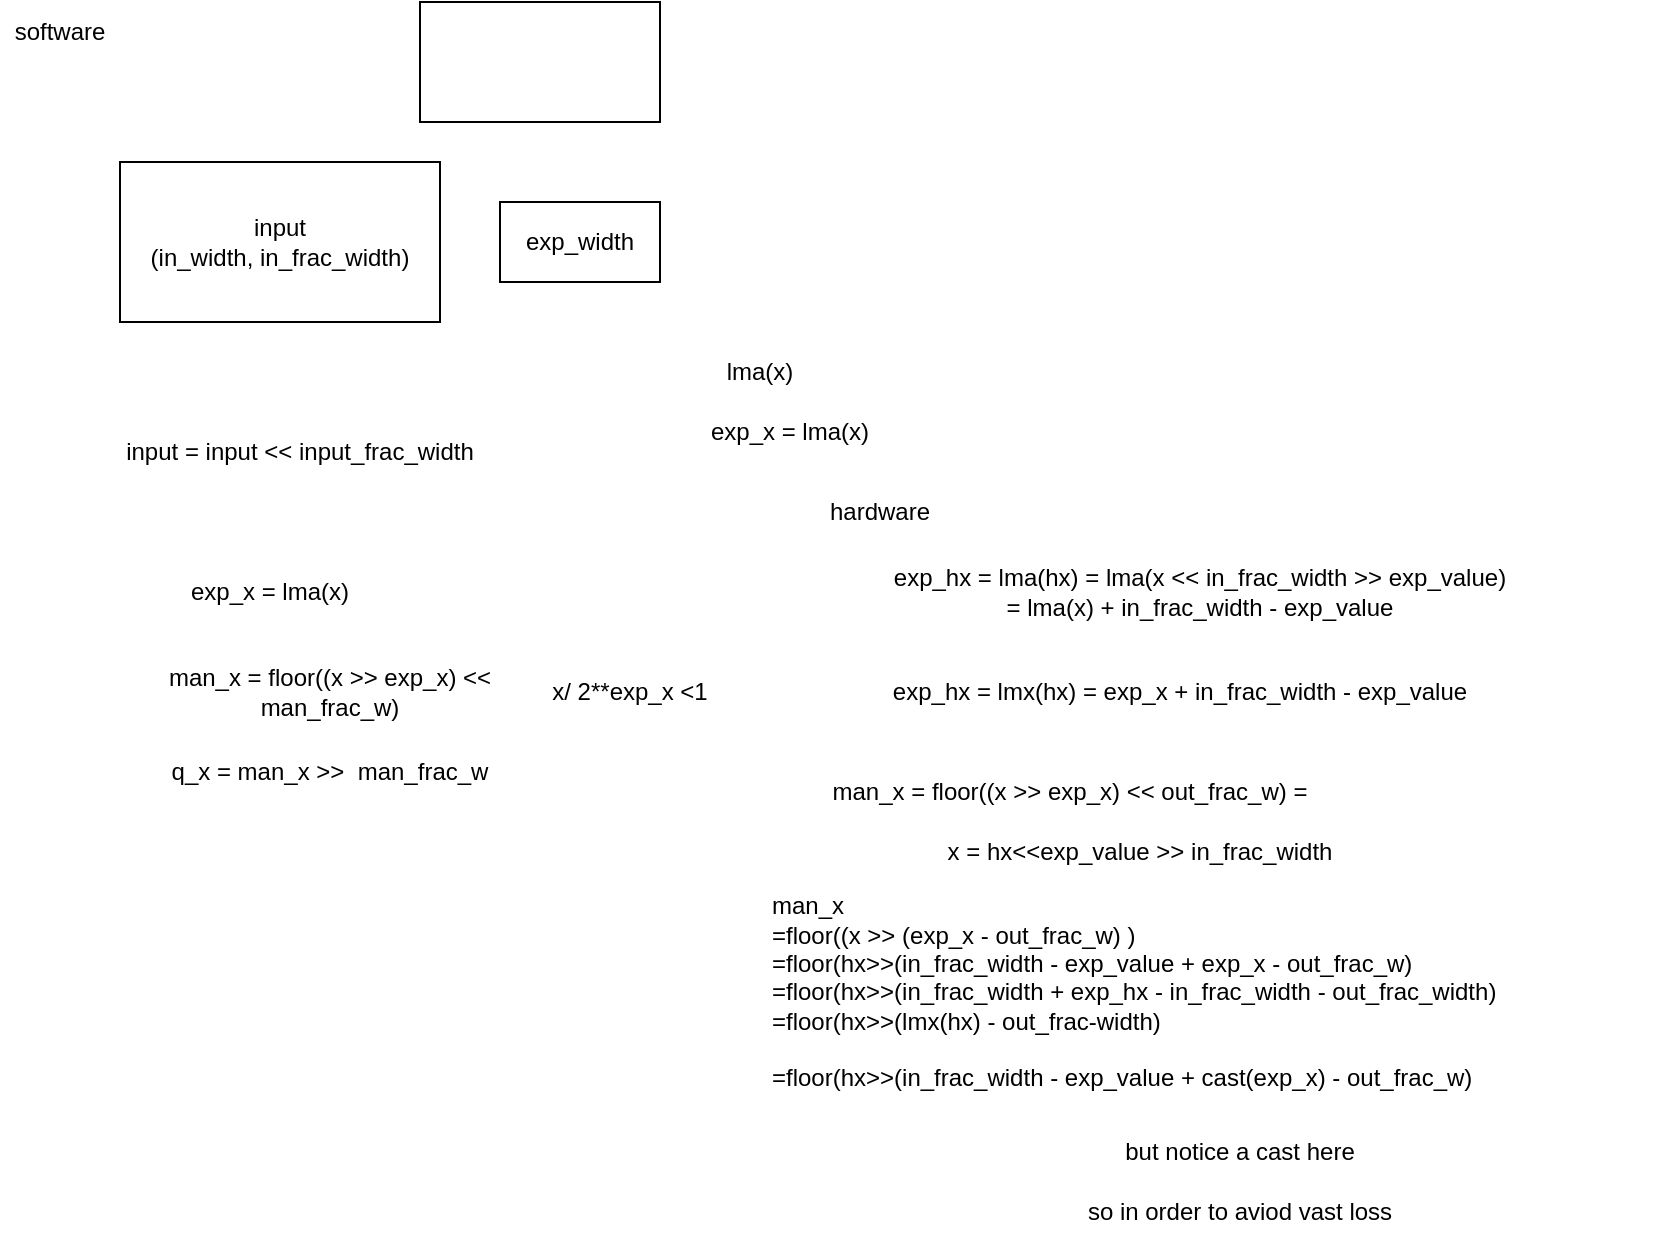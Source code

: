 <mxfile>
    <diagram id="ZS1z_XDA-JXgYE8ir04j" name="Page-1">
        <mxGraphModel dx="934" dy="673" grid="1" gridSize="10" guides="1" tooltips="1" connect="1" arrows="1" fold="1" page="1" pageScale="1" pageWidth="827" pageHeight="1169" math="0" shadow="0">
            <root>
                <mxCell id="0"/>
                <mxCell id="1" parent="0"/>
                <mxCell id="3" value="input&lt;br&gt;(in_width, in_frac_width)" style="rounded=0;whiteSpace=wrap;html=1;" parent="1" vertex="1">
                    <mxGeometry x="90" y="200" width="160" height="80" as="geometry"/>
                </mxCell>
                <mxCell id="4" value="software" style="text;strokeColor=none;align=center;fillColor=none;html=1;verticalAlign=middle;whiteSpace=wrap;rounded=0;" parent="1" vertex="1">
                    <mxGeometry x="30" y="120" width="60" height="30" as="geometry"/>
                </mxCell>
                <mxCell id="5" value="" style="rounded=0;whiteSpace=wrap;html=1;" parent="1" vertex="1">
                    <mxGeometry x="240" y="120" width="120" height="60" as="geometry"/>
                </mxCell>
                <mxCell id="6" value="exp_width" style="rounded=0;whiteSpace=wrap;html=1;" parent="1" vertex="1">
                    <mxGeometry x="280" y="220" width="80" height="40" as="geometry"/>
                </mxCell>
                <mxCell id="10" value="input = input &amp;lt;&amp;lt; input_frac_width" style="text;strokeColor=none;align=center;fillColor=none;html=1;verticalAlign=middle;whiteSpace=wrap;rounded=0;" parent="1" vertex="1">
                    <mxGeometry x="70" y="330" width="220" height="30" as="geometry"/>
                </mxCell>
                <mxCell id="13" value="exp_x = lma(x)" style="text;strokeColor=none;align=center;fillColor=none;html=1;verticalAlign=middle;whiteSpace=wrap;rounded=0;" parent="1" vertex="1">
                    <mxGeometry x="380" y="320" width="90" height="30" as="geometry"/>
                </mxCell>
                <mxCell id="14" value="lma(x)" style="text;strokeColor=none;align=center;fillColor=none;html=1;verticalAlign=middle;whiteSpace=wrap;rounded=0;" parent="1" vertex="1">
                    <mxGeometry x="380" y="290" width="60" height="30" as="geometry"/>
                </mxCell>
                <mxCell id="15" value="exp_x = lma(x)" style="text;strokeColor=none;align=center;fillColor=none;html=1;verticalAlign=middle;whiteSpace=wrap;rounded=0;" parent="1" vertex="1">
                    <mxGeometry x="120" y="400" width="90" height="30" as="geometry"/>
                </mxCell>
                <mxCell id="19" value="man_x = floor((x &amp;gt;&amp;gt; exp_x) &amp;lt;&amp;lt; man_frac_w)" style="text;strokeColor=none;align=center;fillColor=none;html=1;verticalAlign=middle;whiteSpace=wrap;rounded=0;" parent="1" vertex="1">
                    <mxGeometry x="80" y="450" width="230" height="30" as="geometry"/>
                </mxCell>
                <mxCell id="20" value="q_x = man_x &amp;gt;&amp;gt;&amp;nbsp; man_frac_w" style="text;strokeColor=none;align=center;fillColor=none;html=1;verticalAlign=middle;whiteSpace=wrap;rounded=0;" parent="1" vertex="1">
                    <mxGeometry x="105" y="490" width="180" height="30" as="geometry"/>
                </mxCell>
                <mxCell id="21" value="x/ 2**exp_x &amp;lt;1" style="text;strokeColor=none;align=center;fillColor=none;html=1;verticalAlign=middle;whiteSpace=wrap;rounded=0;" parent="1" vertex="1">
                    <mxGeometry x="290" y="450" width="110" height="30" as="geometry"/>
                </mxCell>
                <mxCell id="23" value="hardware" style="text;strokeColor=none;align=center;fillColor=none;html=1;verticalAlign=middle;whiteSpace=wrap;rounded=0;" parent="1" vertex="1">
                    <mxGeometry x="440" y="360" width="60" height="30" as="geometry"/>
                </mxCell>
                <mxCell id="24" value="exp_hx = lma(hx) = lma(x &amp;lt;&amp;lt; in_frac_width &amp;gt;&amp;gt; exp_value) &lt;br&gt;= lma(x) + in_frac_width - exp_value" style="text;strokeColor=none;align=center;fillColor=none;html=1;verticalAlign=middle;whiteSpace=wrap;rounded=0;" parent="1" vertex="1">
                    <mxGeometry x="400" y="400" width="460" height="30" as="geometry"/>
                </mxCell>
                <mxCell id="25" value="exp_hx = lmx(hx) = exp_x + in_frac_width - exp_value" style="text;strokeColor=none;align=center;fillColor=none;html=1;verticalAlign=middle;whiteSpace=wrap;rounded=0;" parent="1" vertex="1">
                    <mxGeometry x="470" y="450" width="300" height="30" as="geometry"/>
                </mxCell>
                <mxCell id="26" value="man_x = floor((x &amp;gt;&amp;gt; exp_x) &amp;lt;&amp;lt; out_frac_w) =" style="text;strokeColor=none;align=center;fillColor=none;html=1;verticalAlign=middle;whiteSpace=wrap;rounded=0;" parent="1" vertex="1">
                    <mxGeometry x="410" y="500" width="310" height="30" as="geometry"/>
                </mxCell>
                <mxCell id="27" value="x = hx&amp;lt;&amp;lt;exp_value &amp;gt;&amp;gt; in_frac_width" style="text;strokeColor=none;align=center;fillColor=none;html=1;verticalAlign=middle;whiteSpace=wrap;rounded=0;" parent="1" vertex="1">
                    <mxGeometry x="475" y="530" width="250" height="30" as="geometry"/>
                </mxCell>
                <mxCell id="28" value="man_x &lt;br&gt;=floor((x &amp;gt;&amp;gt; (exp_x - out_frac_w) )&lt;br&gt;=floor(hx&amp;gt;&amp;gt;(in_frac_width - exp_value + exp_x - out_frac_w)&lt;br&gt;=floor(hx&amp;gt;&amp;gt;(in_frac_width + exp_hx - in_frac_width - out_frac_width)&lt;br&gt;=floor(hx&amp;gt;&amp;gt;(lmx(hx) - out_frac-width)&lt;br&gt;&lt;br&gt;=floor(hx&amp;gt;&amp;gt;(in_frac_width - exp_value + cast(exp_x) - out_frac_w)" style="text;strokeColor=none;align=left;fillColor=none;html=1;verticalAlign=middle;whiteSpace=wrap;rounded=0;" parent="1" vertex="1">
                    <mxGeometry x="414" y="560" width="390" height="110" as="geometry"/>
                </mxCell>
                <mxCell id="31" value="but notice a cast here" style="text;strokeColor=none;align=center;fillColor=none;html=1;verticalAlign=middle;whiteSpace=wrap;rounded=0;" parent="1" vertex="1">
                    <mxGeometry x="540" y="680" width="220" height="30" as="geometry"/>
                </mxCell>
                <mxCell id="32" value="so in order to aviod vast loss" style="text;strokeColor=none;align=center;fillColor=none;html=1;verticalAlign=middle;whiteSpace=wrap;rounded=0;" parent="1" vertex="1">
                    <mxGeometry x="550" y="710" width="200" height="30" as="geometry"/>
                </mxCell>
            </root>
        </mxGraphModel>
    </diagram>
</mxfile>